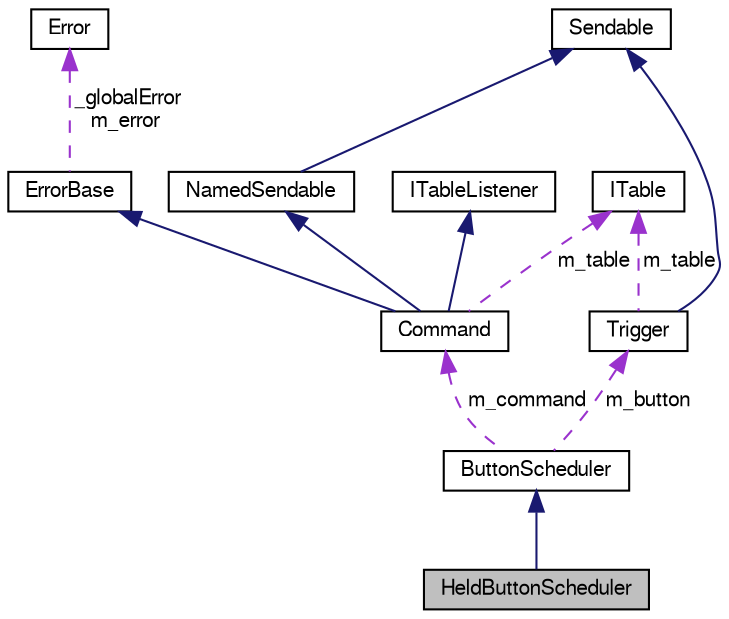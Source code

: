 digraph "HeldButtonScheduler"
{
  bgcolor="transparent";
  edge [fontname="FreeSans",fontsize="10",labelfontname="FreeSans",labelfontsize="10"];
  node [fontname="FreeSans",fontsize="10",shape=record];
  Node1 [label="HeldButtonScheduler",height=0.2,width=0.4,color="black", fillcolor="grey75", style="filled" fontcolor="black"];
  Node2 -> Node1 [dir="back",color="midnightblue",fontsize="10",style="solid",fontname="FreeSans"];
  Node2 [label="ButtonScheduler",height=0.2,width=0.4,color="black",URL="$class_button_scheduler.html"];
  Node3 -> Node2 [dir="back",color="darkorchid3",fontsize="10",style="dashed",label=" m_command" ,fontname="FreeSans"];
  Node3 [label="Command",height=0.2,width=0.4,color="black",URL="$class_command.html"];
  Node4 -> Node3 [dir="back",color="midnightblue",fontsize="10",style="solid",fontname="FreeSans"];
  Node4 [label="ErrorBase",height=0.2,width=0.4,color="black",URL="$class_error_base.html"];
  Node5 -> Node4 [dir="back",color="darkorchid3",fontsize="10",style="dashed",label=" _globalError\nm_error" ,fontname="FreeSans"];
  Node5 [label="Error",height=0.2,width=0.4,color="black",URL="$class_error.html"];
  Node6 -> Node3 [dir="back",color="midnightblue",fontsize="10",style="solid",fontname="FreeSans"];
  Node6 [label="NamedSendable",height=0.2,width=0.4,color="black",URL="$class_named_sendable.html"];
  Node7 -> Node6 [dir="back",color="midnightblue",fontsize="10",style="solid",fontname="FreeSans"];
  Node7 [label="Sendable",height=0.2,width=0.4,color="black",URL="$class_sendable.html"];
  Node8 -> Node3 [dir="back",color="midnightblue",fontsize="10",style="solid",fontname="FreeSans"];
  Node8 [label="ITableListener",height=0.2,width=0.4,color="black",URL="$class_i_table_listener.html"];
  Node9 -> Node3 [dir="back",color="darkorchid3",fontsize="10",style="dashed",label=" m_table" ,fontname="FreeSans"];
  Node9 [label="ITable",height=0.2,width=0.4,color="black",URL="$class_i_table.html"];
  Node10 -> Node2 [dir="back",color="darkorchid3",fontsize="10",style="dashed",label=" m_button" ,fontname="FreeSans"];
  Node10 [label="Trigger",height=0.2,width=0.4,color="black",URL="$class_trigger.html"];
  Node7 -> Node10 [dir="back",color="midnightblue",fontsize="10",style="solid",fontname="FreeSans"];
  Node9 -> Node10 [dir="back",color="darkorchid3",fontsize="10",style="dashed",label=" m_table" ,fontname="FreeSans"];
}
